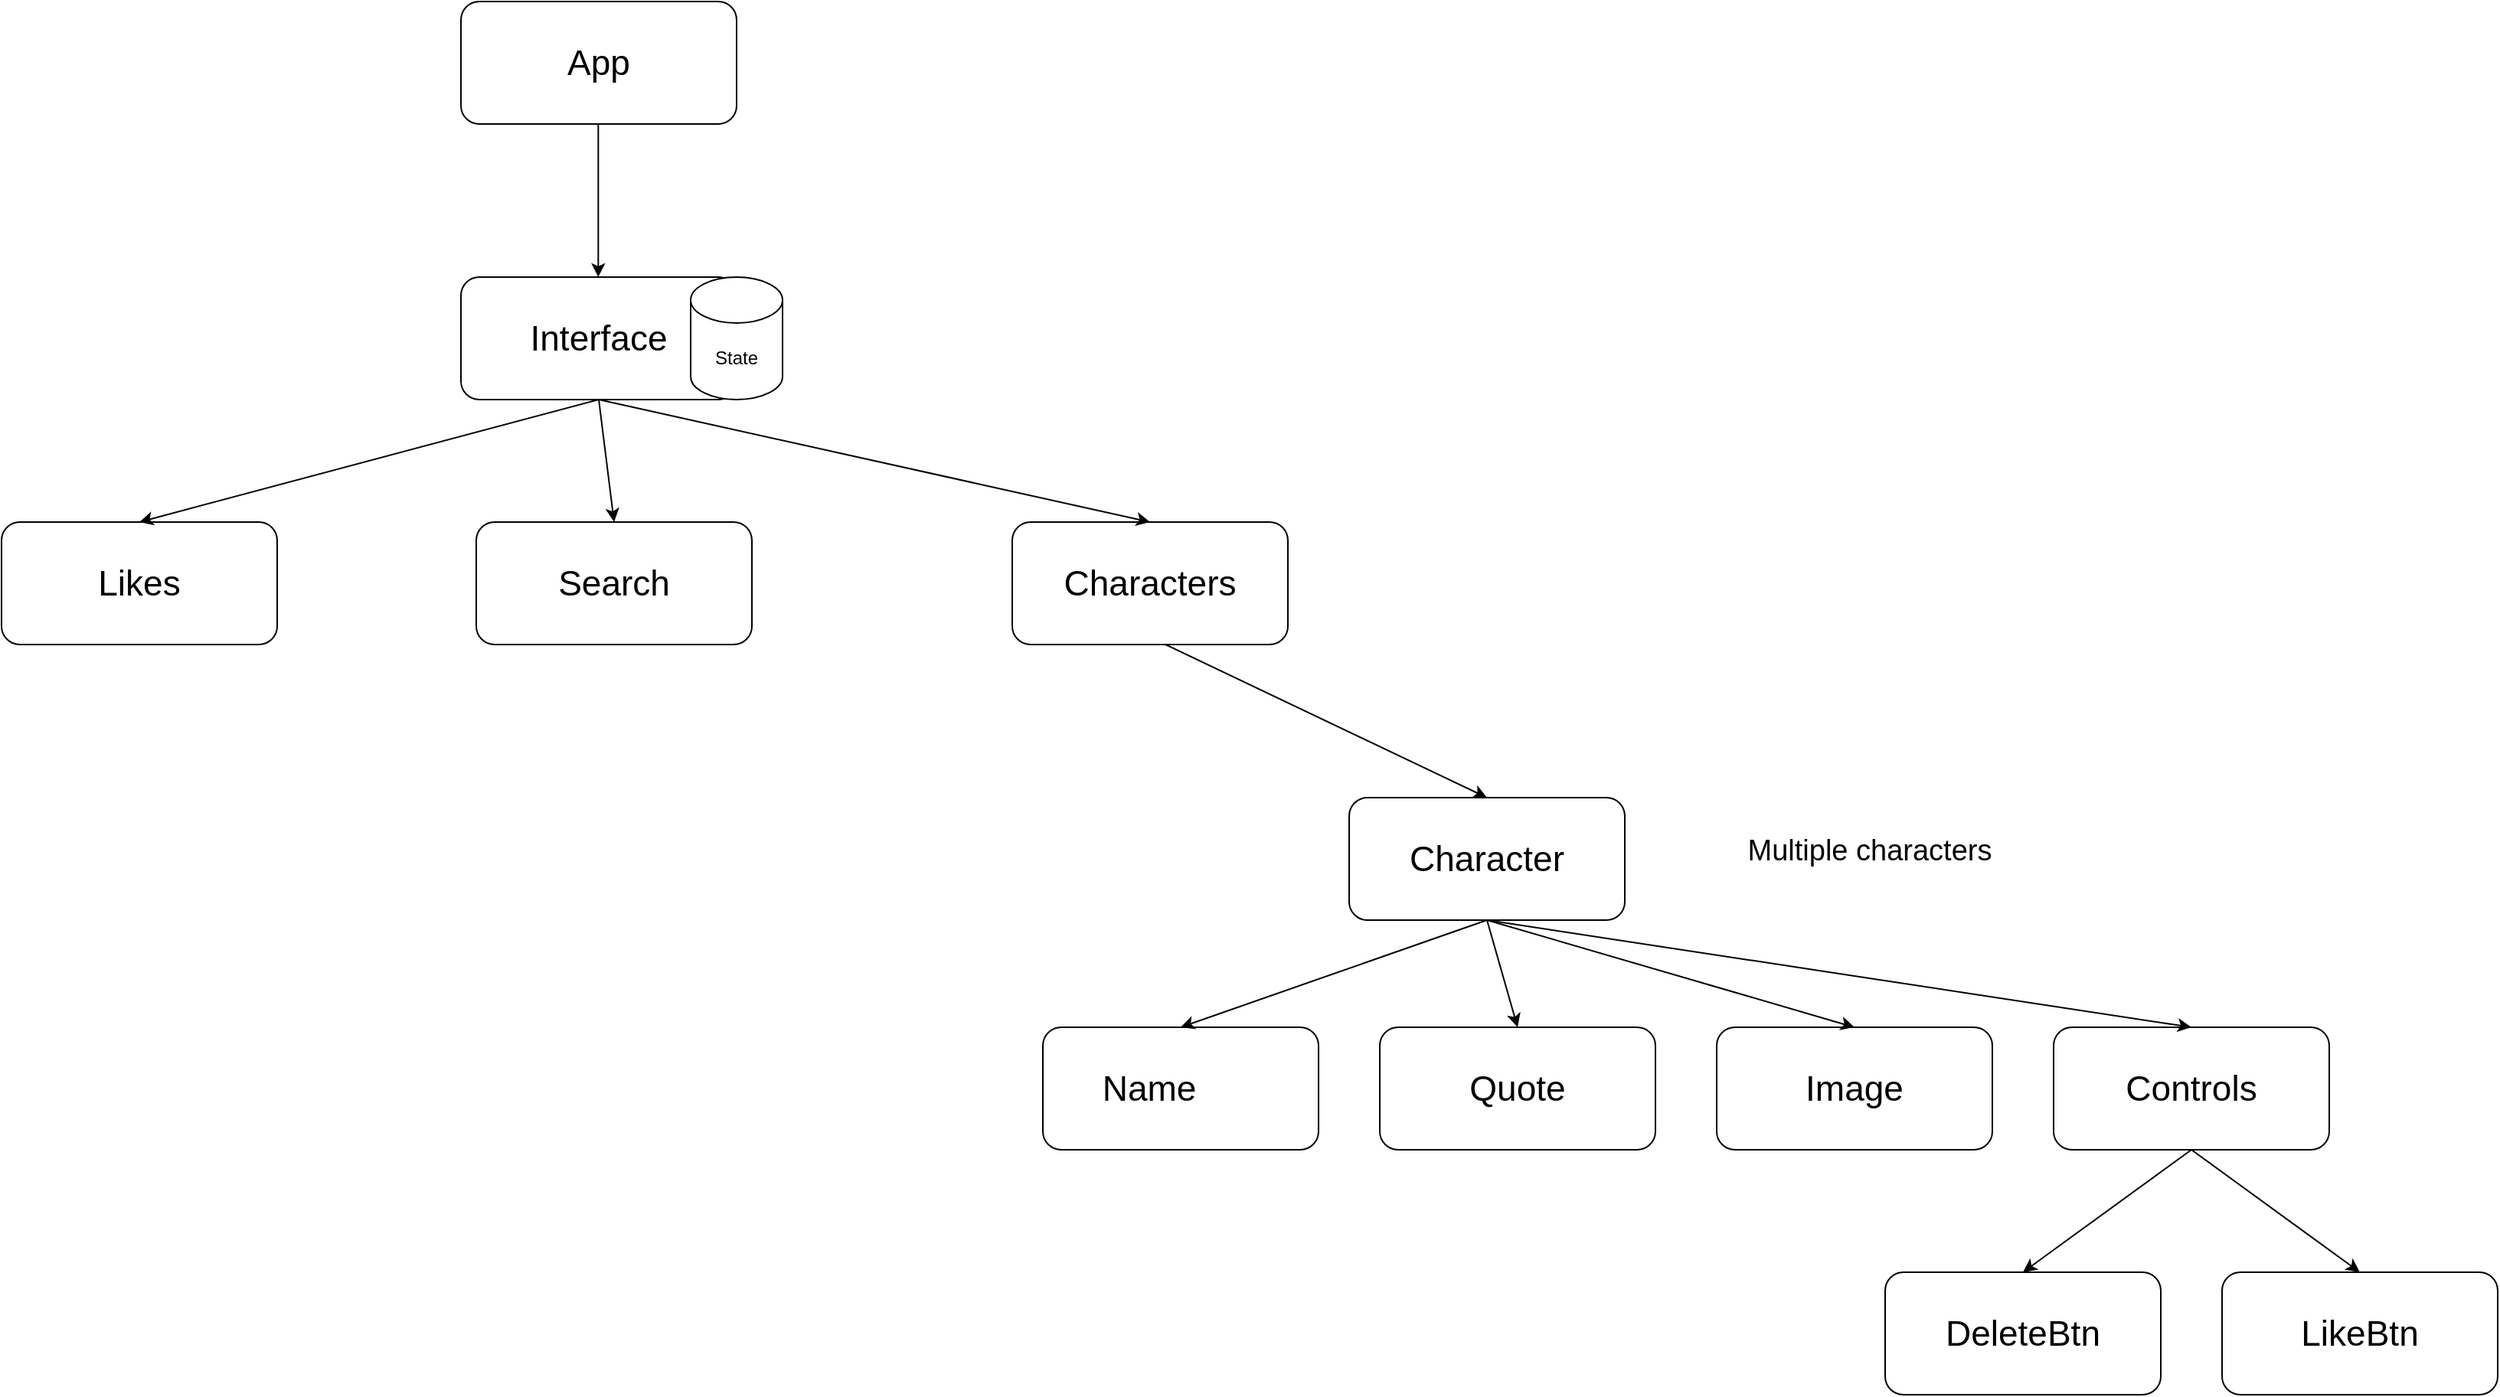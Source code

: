 <mxfile version="23.1.2" type="device">
  <diagram id="prtHgNgQTEPvFCAcTncT" name="Page-1">
    <mxGraphModel dx="2120" dy="1233" grid="1" gridSize="10" guides="1" tooltips="1" connect="1" arrows="1" fold="1" page="1" pageScale="1" pageWidth="3300" pageHeight="4681" math="0" shadow="0">
      <root>
        <mxCell id="0" />
        <mxCell id="1" parent="0" />
        <mxCell id="50zLFCO2Sk6e04f86CJf-1" value="&lt;font style=&quot;font-size: 23px;&quot;&gt;App&lt;/font&gt;" style="rounded=1;whiteSpace=wrap;html=1;" parent="1" vertex="1">
          <mxGeometry x="930" y="50" width="180" height="80" as="geometry" />
        </mxCell>
        <mxCell id="50zLFCO2Sk6e04f86CJf-2" value="&lt;font style=&quot;font-size: 23px;&quot;&gt;Interface&lt;/font&gt;" style="rounded=1;whiteSpace=wrap;html=1;" parent="1" vertex="1">
          <mxGeometry x="930" y="230" width="180" height="80" as="geometry" />
        </mxCell>
        <mxCell id="50zLFCO2Sk6e04f86CJf-3" value="&lt;font style=&quot;font-size: 23px;&quot;&gt;Character&lt;/font&gt;" style="rounded=1;whiteSpace=wrap;html=1;" parent="1" vertex="1">
          <mxGeometry x="1510" y="570" width="180" height="80" as="geometry" />
        </mxCell>
        <mxCell id="50zLFCO2Sk6e04f86CJf-4" value="&lt;font style=&quot;font-size: 23px;&quot;&gt;Quote&lt;/font&gt;" style="rounded=1;whiteSpace=wrap;html=1;" parent="1" vertex="1">
          <mxGeometry x="1530" y="720" width="180" height="80" as="geometry" />
        </mxCell>
        <mxCell id="50zLFCO2Sk6e04f86CJf-5" value="&lt;font style=&quot;font-size: 23px;&quot;&gt;Name&lt;span style=&quot;white-space: pre;&quot;&gt;&#x9;&lt;/span&gt;&lt;/font&gt;" style="rounded=1;whiteSpace=wrap;html=1;" parent="1" vertex="1">
          <mxGeometry x="1310" y="720" width="180" height="80" as="geometry" />
        </mxCell>
        <mxCell id="50zLFCO2Sk6e04f86CJf-6" value="&lt;font style=&quot;font-size: 23px;&quot;&gt;Image&lt;/font&gt;" style="rounded=1;whiteSpace=wrap;html=1;" parent="1" vertex="1">
          <mxGeometry x="1750" y="720" width="180" height="80" as="geometry" />
        </mxCell>
        <mxCell id="50zLFCO2Sk6e04f86CJf-7" value="&lt;font style=&quot;font-size: 23px;&quot;&gt;Controls&lt;/font&gt;" style="rounded=1;whiteSpace=wrap;html=1;" parent="1" vertex="1">
          <mxGeometry x="1970" y="720" width="180" height="80" as="geometry" />
        </mxCell>
        <mxCell id="50zLFCO2Sk6e04f86CJf-8" value="&lt;font style=&quot;font-size: 23px;&quot;&gt;DeleteBtn&lt;/font&gt;" style="rounded=1;whiteSpace=wrap;html=1;" parent="1" vertex="1">
          <mxGeometry x="1860" y="880" width="180" height="80" as="geometry" />
        </mxCell>
        <mxCell id="50zLFCO2Sk6e04f86CJf-9" value="&lt;font style=&quot;font-size: 23px;&quot;&gt;LikeBtn&lt;/font&gt;" style="rounded=1;whiteSpace=wrap;html=1;" parent="1" vertex="1">
          <mxGeometry x="2080" y="880" width="180" height="80" as="geometry" />
        </mxCell>
        <mxCell id="50zLFCO2Sk6e04f86CJf-11" value="" style="endArrow=classic;html=1;rounded=0;entryX=0.5;entryY=0;entryDx=0;entryDy=0;exitX=0.5;exitY=1;exitDx=0;exitDy=0;" parent="1" source="50zLFCO2Sk6e04f86CJf-7" target="50zLFCO2Sk6e04f86CJf-9" edge="1">
          <mxGeometry width="50" height="50" relative="1" as="geometry">
            <mxPoint x="1810" y="970" as="sourcePoint" />
            <mxPoint x="1860" y="920" as="targetPoint" />
          </mxGeometry>
        </mxCell>
        <mxCell id="50zLFCO2Sk6e04f86CJf-12" value="" style="endArrow=classic;html=1;rounded=0;entryX=0.5;entryY=0;entryDx=0;entryDy=0;exitX=0.5;exitY=1;exitDx=0;exitDy=0;" parent="1" source="50zLFCO2Sk6e04f86CJf-7" target="50zLFCO2Sk6e04f86CJf-8" edge="1">
          <mxGeometry width="50" height="50" relative="1" as="geometry">
            <mxPoint x="1920" y="810" as="sourcePoint" />
            <mxPoint x="2040" y="880" as="targetPoint" />
          </mxGeometry>
        </mxCell>
        <mxCell id="50zLFCO2Sk6e04f86CJf-13" value="" style="endArrow=classic;html=1;rounded=0;entryX=0.5;entryY=0;entryDx=0;entryDy=0;exitX=0.5;exitY=1;exitDx=0;exitDy=0;" parent="1" target="50zLFCO2Sk6e04f86CJf-7" edge="1">
          <mxGeometry width="50" height="50" relative="1" as="geometry">
            <mxPoint x="1600" y="650" as="sourcePoint" />
            <mxPoint x="1720" y="720" as="targetPoint" />
          </mxGeometry>
        </mxCell>
        <mxCell id="50zLFCO2Sk6e04f86CJf-14" value="" style="endArrow=classic;html=1;rounded=0;entryX=0.5;entryY=0;entryDx=0;entryDy=0;exitX=0.5;exitY=1;exitDx=0;exitDy=0;" parent="1" source="50zLFCO2Sk6e04f86CJf-3" target="50zLFCO2Sk6e04f86CJf-6" edge="1">
          <mxGeometry width="50" height="50" relative="1" as="geometry">
            <mxPoint x="1610" y="660" as="sourcePoint" />
            <mxPoint x="1920" y="730" as="targetPoint" />
          </mxGeometry>
        </mxCell>
        <mxCell id="50zLFCO2Sk6e04f86CJf-15" value="" style="endArrow=classic;html=1;rounded=0;entryX=0.5;entryY=0;entryDx=0;entryDy=0;exitX=0.5;exitY=1;exitDx=0;exitDy=0;" parent="1" source="50zLFCO2Sk6e04f86CJf-3" target="50zLFCO2Sk6e04f86CJf-4" edge="1">
          <mxGeometry width="50" height="50" relative="1" as="geometry">
            <mxPoint x="1620" y="670" as="sourcePoint" />
            <mxPoint x="1930" y="740" as="targetPoint" />
          </mxGeometry>
        </mxCell>
        <mxCell id="50zLFCO2Sk6e04f86CJf-16" value="" style="endArrow=classic;html=1;rounded=0;entryX=0.5;entryY=0;entryDx=0;entryDy=0;" parent="1" target="50zLFCO2Sk6e04f86CJf-5" edge="1">
          <mxGeometry width="50" height="50" relative="1" as="geometry">
            <mxPoint x="1600" y="650" as="sourcePoint" />
            <mxPoint x="1940" y="750" as="targetPoint" />
          </mxGeometry>
        </mxCell>
        <mxCell id="50zLFCO2Sk6e04f86CJf-17" value="" style="endArrow=classic;html=1;rounded=0;exitX=0.5;exitY=1;exitDx=0;exitDy=0;entryX=0.5;entryY=0;entryDx=0;entryDy=0;" parent="1" target="50zLFCO2Sk6e04f86CJf-3" edge="1">
          <mxGeometry width="50" height="50" relative="1" as="geometry">
            <mxPoint x="1390" y="470" as="sourcePoint" />
            <mxPoint x="1520" y="510" as="targetPoint" />
          </mxGeometry>
        </mxCell>
        <mxCell id="50zLFCO2Sk6e04f86CJf-18" value="" style="endArrow=classic;html=1;rounded=0;exitX=0.5;exitY=1;exitDx=0;exitDy=0;entryX=0.5;entryY=0;entryDx=0;entryDy=0;" parent="1" edge="1">
          <mxGeometry width="50" height="50" relative="1" as="geometry">
            <mxPoint x="1019.67" y="130" as="sourcePoint" />
            <mxPoint x="1019.67" y="230" as="targetPoint" />
          </mxGeometry>
        </mxCell>
        <mxCell id="50zLFCO2Sk6e04f86CJf-20" value="State" style="shape=cylinder3;whiteSpace=wrap;html=1;boundedLbl=1;backgroundOutline=1;size=15;" parent="1" vertex="1">
          <mxGeometry x="1080" y="230" width="60" height="80" as="geometry" />
        </mxCell>
        <mxCell id="50zLFCO2Sk6e04f86CJf-21" value="&lt;font style=&quot;font-size: 19px;&quot;&gt;Multiple characters&lt;/font&gt;" style="text;strokeColor=none;align=center;fillColor=none;html=1;verticalAlign=middle;whiteSpace=wrap;rounded=0;" parent="1" vertex="1">
          <mxGeometry x="1720" y="580" width="260" height="50" as="geometry" />
        </mxCell>
        <mxCell id="50zLFCO2Sk6e04f86CJf-22" value="&lt;font style=&quot;font-size: 23px;&quot;&gt;Likes&lt;/font&gt;" style="rounded=1;whiteSpace=wrap;html=1;" parent="1" vertex="1">
          <mxGeometry x="630" y="390" width="180" height="80" as="geometry" />
        </mxCell>
        <mxCell id="50zLFCO2Sk6e04f86CJf-23" value="" style="endArrow=classic;html=1;rounded=0;entryX=0.5;entryY=0;entryDx=0;entryDy=0;exitX=0.5;exitY=1;exitDx=0;exitDy=0;" parent="1" source="50zLFCO2Sk6e04f86CJf-2" target="50zLFCO2Sk6e04f86CJf-22" edge="1">
          <mxGeometry width="50" height="50" relative="1" as="geometry">
            <mxPoint x="1010" y="290" as="sourcePoint" />
            <mxPoint x="1230" y="400" as="targetPoint" />
          </mxGeometry>
        </mxCell>
        <mxCell id="QLLsaUYmAxkY_fb2T8xR-1" value="&lt;font style=&quot;font-size: 23px;&quot;&gt;Characters&lt;/font&gt;" style="rounded=1;whiteSpace=wrap;html=1;" vertex="1" parent="1">
          <mxGeometry x="1290" y="390" width="180" height="80" as="geometry" />
        </mxCell>
        <mxCell id="QLLsaUYmAxkY_fb2T8xR-2" value="&lt;font style=&quot;font-size: 23px;&quot;&gt;Search&lt;/font&gt;" style="rounded=1;whiteSpace=wrap;html=1;" vertex="1" parent="1">
          <mxGeometry x="940" y="390" width="180" height="80" as="geometry" />
        </mxCell>
        <mxCell id="QLLsaUYmAxkY_fb2T8xR-4" value="" style="endArrow=classic;html=1;rounded=0;entryX=0.5;entryY=0;entryDx=0;entryDy=0;" edge="1" parent="1" target="QLLsaUYmAxkY_fb2T8xR-2">
          <mxGeometry width="50" height="50" relative="1" as="geometry">
            <mxPoint x="1020" y="310" as="sourcePoint" />
            <mxPoint x="1180" y="410" as="targetPoint" />
          </mxGeometry>
        </mxCell>
        <mxCell id="QLLsaUYmAxkY_fb2T8xR-5" value="" style="endArrow=classic;html=1;rounded=0;entryX=0.5;entryY=0;entryDx=0;entryDy=0;exitX=0.5;exitY=1;exitDx=0;exitDy=0;" edge="1" parent="1" source="50zLFCO2Sk6e04f86CJf-2" target="QLLsaUYmAxkY_fb2T8xR-1">
          <mxGeometry width="50" height="50" relative="1" as="geometry">
            <mxPoint x="1030" y="320" as="sourcePoint" />
            <mxPoint x="1040" y="400" as="targetPoint" />
          </mxGeometry>
        </mxCell>
      </root>
    </mxGraphModel>
  </diagram>
</mxfile>
